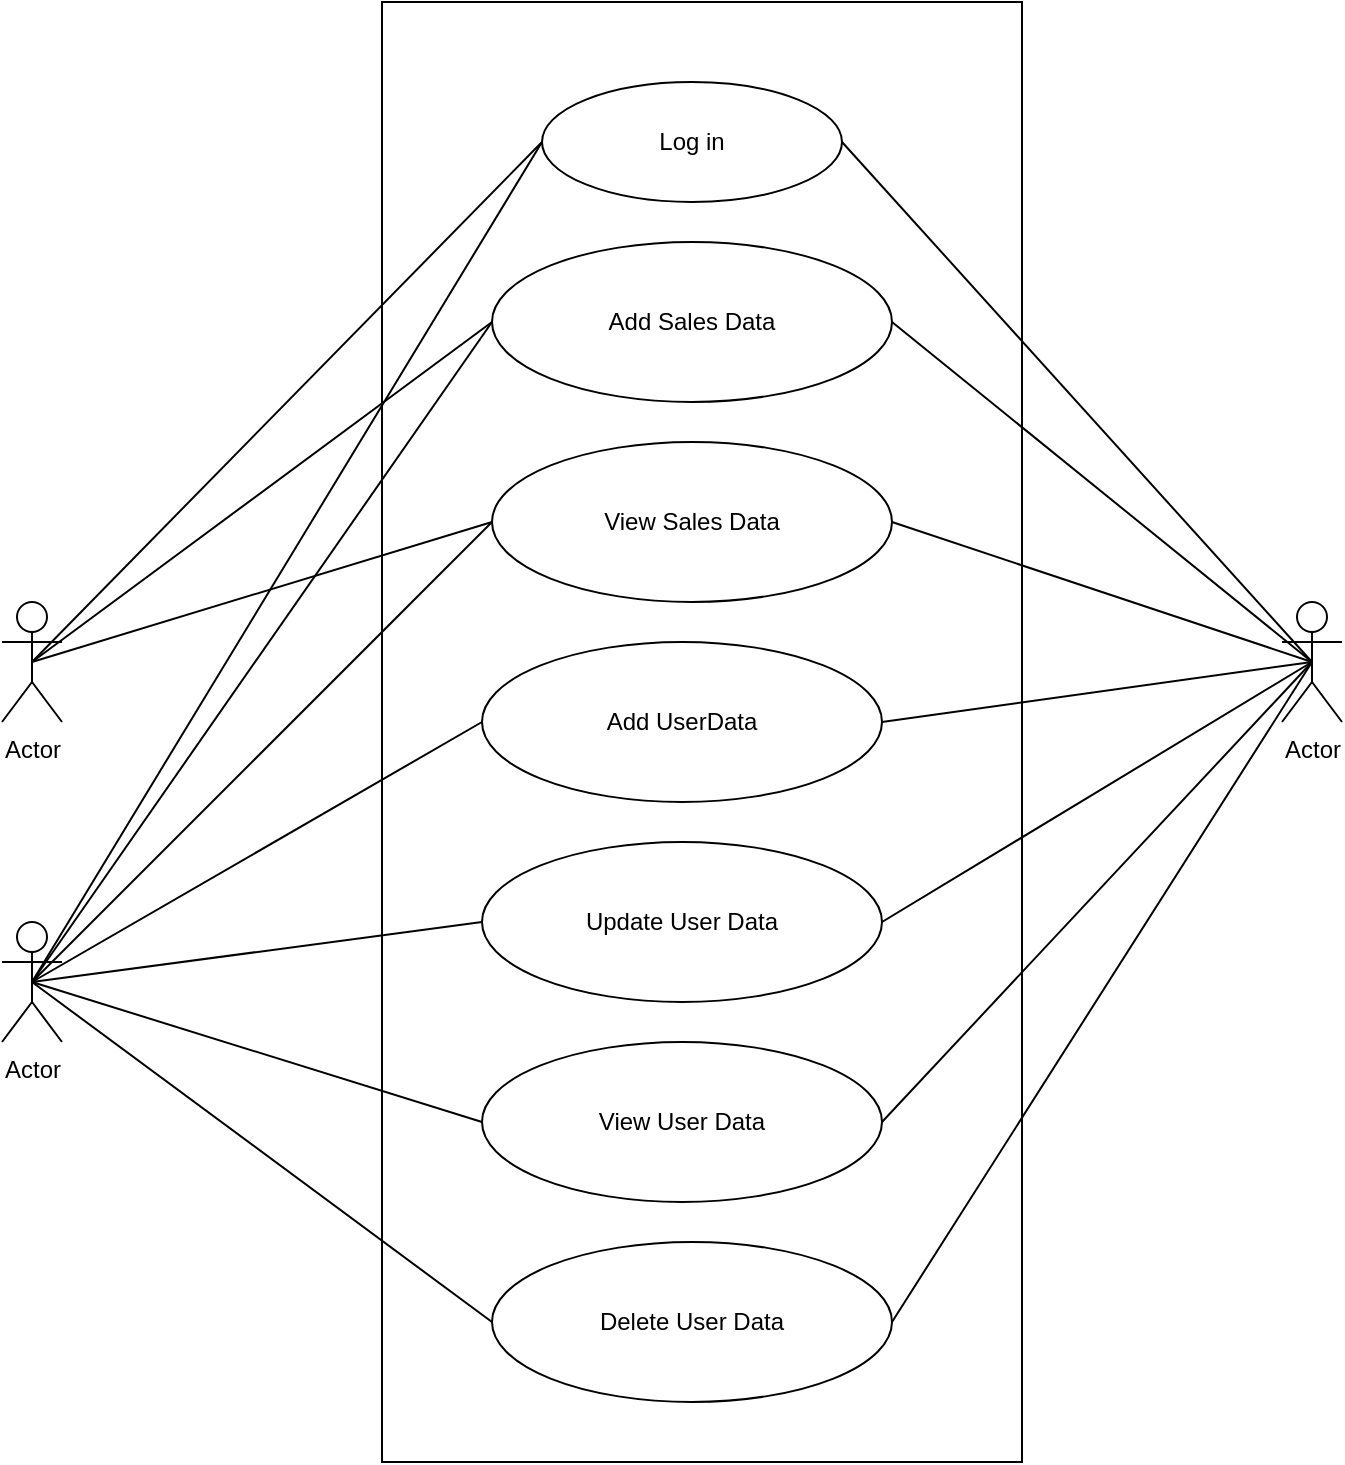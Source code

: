 <mxfile version="13.6.4" type="github">
  <diagram id="f4-wcO6tstq3c8zM26es" name="Page-1">
    <mxGraphModel dx="1038" dy="580" grid="0" gridSize="10" guides="1" tooltips="1" connect="1" arrows="1" fold="1" page="1" pageScale="1" pageWidth="827" pageHeight="1169" math="0" shadow="0">
      <root>
        <mxCell id="0" />
        <mxCell id="1" parent="0" />
        <mxCell id="CzNVUl70GwCPWx1bBjXm-2" value="" style="rounded=0;whiteSpace=wrap;html=1;" vertex="1" parent="1">
          <mxGeometry x="280" y="160" width="320" height="730" as="geometry" />
        </mxCell>
        <mxCell id="CzNVUl70GwCPWx1bBjXm-3" value="Actor" style="shape=umlActor;verticalLabelPosition=bottom;verticalAlign=top;html=1;outlineConnect=0;" vertex="1" parent="1">
          <mxGeometry x="90" y="460" width="30" height="60" as="geometry" />
        </mxCell>
        <mxCell id="CzNVUl70GwCPWx1bBjXm-6" value="Actor" style="shape=umlActor;verticalLabelPosition=bottom;verticalAlign=top;html=1;outlineConnect=0;" vertex="1" parent="1">
          <mxGeometry x="90" y="620" width="30" height="60" as="geometry" />
        </mxCell>
        <mxCell id="CzNVUl70GwCPWx1bBjXm-7" value="Actor" style="shape=umlActor;verticalLabelPosition=bottom;verticalAlign=top;html=1;outlineConnect=0;" vertex="1" parent="1">
          <mxGeometry x="730" y="460" width="30" height="60" as="geometry" />
        </mxCell>
        <mxCell id="CzNVUl70GwCPWx1bBjXm-16" value="Log in" style="ellipse;whiteSpace=wrap;html=1;" vertex="1" parent="1">
          <mxGeometry x="360" y="200" width="150" height="60" as="geometry" />
        </mxCell>
        <mxCell id="CzNVUl70GwCPWx1bBjXm-17" value="Add Sales Data" style="ellipse;whiteSpace=wrap;html=1;" vertex="1" parent="1">
          <mxGeometry x="335" y="280" width="200" height="80" as="geometry" />
        </mxCell>
        <mxCell id="CzNVUl70GwCPWx1bBjXm-18" value="View Sales Data" style="ellipse;whiteSpace=wrap;html=1;" vertex="1" parent="1">
          <mxGeometry x="335" y="380" width="200" height="80" as="geometry" />
        </mxCell>
        <mxCell id="CzNVUl70GwCPWx1bBjXm-19" value="Add UserData" style="ellipse;whiteSpace=wrap;html=1;" vertex="1" parent="1">
          <mxGeometry x="330" y="480" width="200" height="80" as="geometry" />
        </mxCell>
        <mxCell id="CzNVUl70GwCPWx1bBjXm-20" value="Update User Data" style="ellipse;whiteSpace=wrap;html=1;" vertex="1" parent="1">
          <mxGeometry x="330" y="580" width="200" height="80" as="geometry" />
        </mxCell>
        <mxCell id="CzNVUl70GwCPWx1bBjXm-21" value="View User Data" style="ellipse;whiteSpace=wrap;html=1;" vertex="1" parent="1">
          <mxGeometry x="330" y="680" width="200" height="80" as="geometry" />
        </mxCell>
        <mxCell id="CzNVUl70GwCPWx1bBjXm-22" value="Delete User Data" style="ellipse;whiteSpace=wrap;html=1;" vertex="1" parent="1">
          <mxGeometry x="335" y="780" width="200" height="80" as="geometry" />
        </mxCell>
        <mxCell id="CzNVUl70GwCPWx1bBjXm-23" value="" style="endArrow=none;html=1;entryX=0;entryY=0.5;entryDx=0;entryDy=0;exitX=0.5;exitY=0.5;exitDx=0;exitDy=0;exitPerimeter=0;" edge="1" parent="1" source="CzNVUl70GwCPWx1bBjXm-3" target="CzNVUl70GwCPWx1bBjXm-16">
          <mxGeometry width="50" height="50" relative="1" as="geometry">
            <mxPoint x="140" y="380" as="sourcePoint" />
            <mxPoint x="190" y="330" as="targetPoint" />
          </mxGeometry>
        </mxCell>
        <mxCell id="CzNVUl70GwCPWx1bBjXm-24" value="" style="endArrow=none;html=1;entryX=0;entryY=0.5;entryDx=0;entryDy=0;exitX=0.5;exitY=0.5;exitDx=0;exitDy=0;exitPerimeter=0;" edge="1" parent="1" source="CzNVUl70GwCPWx1bBjXm-3" target="CzNVUl70GwCPWx1bBjXm-17">
          <mxGeometry width="50" height="50" relative="1" as="geometry">
            <mxPoint x="240" y="460" as="sourcePoint" />
            <mxPoint x="290" y="410" as="targetPoint" />
          </mxGeometry>
        </mxCell>
        <mxCell id="CzNVUl70GwCPWx1bBjXm-25" value="" style="endArrow=none;html=1;entryX=0;entryY=0.5;entryDx=0;entryDy=0;exitX=0.5;exitY=0.5;exitDx=0;exitDy=0;exitPerimeter=0;" edge="1" parent="1" source="CzNVUl70GwCPWx1bBjXm-3" target="CzNVUl70GwCPWx1bBjXm-18">
          <mxGeometry width="50" height="50" relative="1" as="geometry">
            <mxPoint x="220" y="540" as="sourcePoint" />
            <mxPoint x="220" y="550" as="targetPoint" />
          </mxGeometry>
        </mxCell>
        <mxCell id="CzNVUl70GwCPWx1bBjXm-27" value="" style="endArrow=none;html=1;exitX=0.5;exitY=0.5;exitDx=0;exitDy=0;exitPerimeter=0;entryX=1;entryY=0.5;entryDx=0;entryDy=0;" edge="1" parent="1" source="CzNVUl70GwCPWx1bBjXm-7" target="CzNVUl70GwCPWx1bBjXm-17">
          <mxGeometry width="50" height="50" relative="1" as="geometry">
            <mxPoint x="690" y="380" as="sourcePoint" />
            <mxPoint x="740" y="330" as="targetPoint" />
          </mxGeometry>
        </mxCell>
        <mxCell id="CzNVUl70GwCPWx1bBjXm-28" value="" style="endArrow=none;html=1;exitX=0.5;exitY=0.5;exitDx=0;exitDy=0;exitPerimeter=0;entryX=1;entryY=0.5;entryDx=0;entryDy=0;" edge="1" parent="1" source="CzNVUl70GwCPWx1bBjXm-7" target="CzNVUl70GwCPWx1bBjXm-16">
          <mxGeometry width="50" height="50" relative="1" as="geometry">
            <mxPoint x="650" y="380" as="sourcePoint" />
            <mxPoint x="700" y="330" as="targetPoint" />
          </mxGeometry>
        </mxCell>
        <mxCell id="CzNVUl70GwCPWx1bBjXm-29" value="" style="endArrow=none;html=1;exitX=0.5;exitY=0.5;exitDx=0;exitDy=0;exitPerimeter=0;entryX=1;entryY=0.5;entryDx=0;entryDy=0;" edge="1" parent="1" source="CzNVUl70GwCPWx1bBjXm-7" target="CzNVUl70GwCPWx1bBjXm-18">
          <mxGeometry width="50" height="50" relative="1" as="geometry">
            <mxPoint x="750" y="370" as="sourcePoint" />
            <mxPoint x="800" y="320" as="targetPoint" />
          </mxGeometry>
        </mxCell>
        <mxCell id="CzNVUl70GwCPWx1bBjXm-30" value="" style="endArrow=none;html=1;exitX=0.5;exitY=0.5;exitDx=0;exitDy=0;exitPerimeter=0;entryX=1;entryY=0.5;entryDx=0;entryDy=0;" edge="1" parent="1" source="CzNVUl70GwCPWx1bBjXm-7" target="CzNVUl70GwCPWx1bBjXm-19">
          <mxGeometry width="50" height="50" relative="1" as="geometry">
            <mxPoint x="120" y="340" as="sourcePoint" />
            <mxPoint x="170" y="290" as="targetPoint" />
          </mxGeometry>
        </mxCell>
        <mxCell id="CzNVUl70GwCPWx1bBjXm-31" value="" style="endArrow=none;html=1;exitX=0.5;exitY=0.5;exitDx=0;exitDy=0;exitPerimeter=0;entryX=1;entryY=0.5;entryDx=0;entryDy=0;" edge="1" parent="1" source="CzNVUl70GwCPWx1bBjXm-7" target="CzNVUl70GwCPWx1bBjXm-20">
          <mxGeometry width="50" height="50" relative="1" as="geometry">
            <mxPoint x="90" y="280" as="sourcePoint" />
            <mxPoint x="140" y="230" as="targetPoint" />
          </mxGeometry>
        </mxCell>
        <mxCell id="CzNVUl70GwCPWx1bBjXm-32" value="" style="endArrow=none;html=1;entryX=0.5;entryY=0.5;entryDx=0;entryDy=0;entryPerimeter=0;exitX=1;exitY=0.5;exitDx=0;exitDy=0;" edge="1" parent="1" source="CzNVUl70GwCPWx1bBjXm-21" target="CzNVUl70GwCPWx1bBjXm-7">
          <mxGeometry width="50" height="50" relative="1" as="geometry">
            <mxPoint x="640" y="680" as="sourcePoint" />
            <mxPoint x="690" y="630" as="targetPoint" />
          </mxGeometry>
        </mxCell>
        <mxCell id="CzNVUl70GwCPWx1bBjXm-33" value="" style="endArrow=none;html=1;exitX=1;exitY=0.5;exitDx=0;exitDy=0;entryX=0.5;entryY=0.5;entryDx=0;entryDy=0;entryPerimeter=0;" edge="1" parent="1" source="CzNVUl70GwCPWx1bBjXm-22" target="CzNVUl70GwCPWx1bBjXm-7">
          <mxGeometry width="50" height="50" relative="1" as="geometry">
            <mxPoint x="700" y="700" as="sourcePoint" />
            <mxPoint x="700" y="490" as="targetPoint" />
          </mxGeometry>
        </mxCell>
        <mxCell id="CzNVUl70GwCPWx1bBjXm-34" value="" style="endArrow=none;html=1;entryX=0;entryY=0.5;entryDx=0;entryDy=0;exitX=0.5;exitY=0.5;exitDx=0;exitDy=0;exitPerimeter=0;" edge="1" parent="1" source="CzNVUl70GwCPWx1bBjXm-6" target="CzNVUl70GwCPWx1bBjXm-16">
          <mxGeometry width="50" height="50" relative="1" as="geometry">
            <mxPoint x="170" y="630" as="sourcePoint" />
            <mxPoint x="220" y="580" as="targetPoint" />
          </mxGeometry>
        </mxCell>
        <mxCell id="CzNVUl70GwCPWx1bBjXm-35" value="" style="endArrow=none;html=1;entryX=0;entryY=0.5;entryDx=0;entryDy=0;exitX=0.5;exitY=0.5;exitDx=0;exitDy=0;exitPerimeter=0;" edge="1" parent="1" source="CzNVUl70GwCPWx1bBjXm-6" target="CzNVUl70GwCPWx1bBjXm-17">
          <mxGeometry width="50" height="50" relative="1" as="geometry">
            <mxPoint x="10" y="540" as="sourcePoint" />
            <mxPoint x="60" y="490" as="targetPoint" />
          </mxGeometry>
        </mxCell>
        <mxCell id="CzNVUl70GwCPWx1bBjXm-36" value="" style="endArrow=none;html=1;entryX=0;entryY=0.5;entryDx=0;entryDy=0;exitX=0.5;exitY=0.5;exitDx=0;exitDy=0;exitPerimeter=0;" edge="1" parent="1" source="CzNVUl70GwCPWx1bBjXm-6" target="CzNVUl70GwCPWx1bBjXm-18">
          <mxGeometry width="50" height="50" relative="1" as="geometry">
            <mxPoint x="190" y="660" as="sourcePoint" />
            <mxPoint x="240" y="610" as="targetPoint" />
          </mxGeometry>
        </mxCell>
        <mxCell id="CzNVUl70GwCPWx1bBjXm-37" value="" style="endArrow=none;html=1;entryX=0;entryY=0.5;entryDx=0;entryDy=0;exitX=0.5;exitY=0.5;exitDx=0;exitDy=0;exitPerimeter=0;" edge="1" parent="1" source="CzNVUl70GwCPWx1bBjXm-6" target="CzNVUl70GwCPWx1bBjXm-19">
          <mxGeometry width="50" height="50" relative="1" as="geometry">
            <mxPoint x="180" y="690" as="sourcePoint" />
            <mxPoint x="230" y="640" as="targetPoint" />
          </mxGeometry>
        </mxCell>
        <mxCell id="CzNVUl70GwCPWx1bBjXm-38" value="" style="endArrow=none;html=1;entryX=0;entryY=0.5;entryDx=0;entryDy=0;exitX=0.5;exitY=0.5;exitDx=0;exitDy=0;exitPerimeter=0;" edge="1" parent="1" source="CzNVUl70GwCPWx1bBjXm-6" target="CzNVUl70GwCPWx1bBjXm-20">
          <mxGeometry width="50" height="50" relative="1" as="geometry">
            <mxPoint x="210" y="710" as="sourcePoint" />
            <mxPoint x="260" y="660" as="targetPoint" />
          </mxGeometry>
        </mxCell>
        <mxCell id="CzNVUl70GwCPWx1bBjXm-39" value="" style="endArrow=none;html=1;entryX=0;entryY=0.5;entryDx=0;entryDy=0;exitX=0.5;exitY=0.5;exitDx=0;exitDy=0;exitPerimeter=0;" edge="1" parent="1" source="CzNVUl70GwCPWx1bBjXm-6" target="CzNVUl70GwCPWx1bBjXm-21">
          <mxGeometry width="50" height="50" relative="1" as="geometry">
            <mxPoint x="190" y="720" as="sourcePoint" />
            <mxPoint x="240" y="670" as="targetPoint" />
          </mxGeometry>
        </mxCell>
        <mxCell id="CzNVUl70GwCPWx1bBjXm-40" value="" style="endArrow=none;html=1;entryX=0;entryY=0.5;entryDx=0;entryDy=0;exitX=0.5;exitY=0.5;exitDx=0;exitDy=0;exitPerimeter=0;" edge="1" parent="1" source="CzNVUl70GwCPWx1bBjXm-6" target="CzNVUl70GwCPWx1bBjXm-22">
          <mxGeometry width="50" height="50" relative="1" as="geometry">
            <mxPoint x="80" y="840" as="sourcePoint" />
            <mxPoint x="130" y="790" as="targetPoint" />
          </mxGeometry>
        </mxCell>
      </root>
    </mxGraphModel>
  </diagram>
</mxfile>

